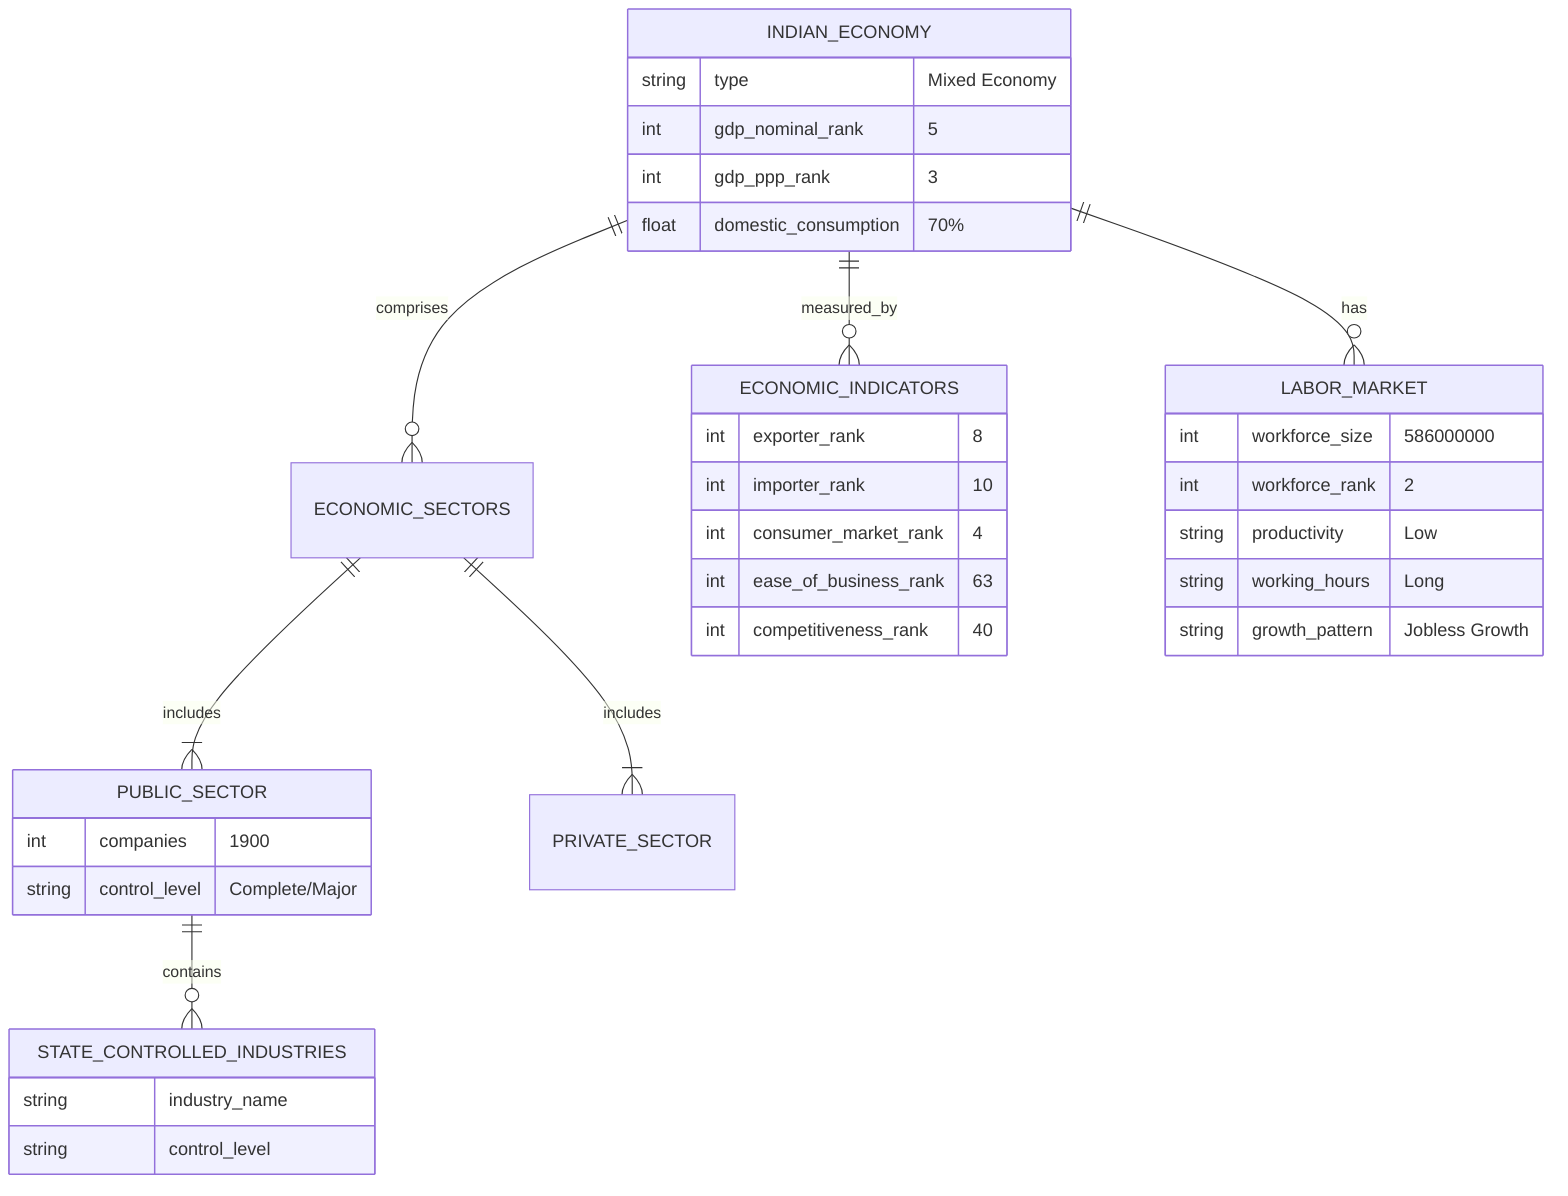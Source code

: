 erDiagram
    INDIAN_ECONOMY {
        string type "Mixed Economy"
        int gdp_nominal_rank "5"
        int gdp_ppp_rank "3"
        float domestic_consumption "70%"
    }
    
    ECONOMIC_SECTORS {
    }
    
    PUBLIC_SECTOR {
        int companies "1900"
        string control_level "Complete/Major"
    }
    
    PRIVATE_SECTOR {
    }
    
    STATE_CONTROLLED_INDUSTRIES {
        string industry_name
        string control_level
    }
    
    ECONOMIC_INDICATORS {
        int exporter_rank "8"
        int importer_rank "10"
        int consumer_market_rank "4"
        int ease_of_business_rank "63"
        int competitiveness_rank "40"
    }
    
    LABOR_MARKET {
        int workforce_size "586000000"
        int workforce_rank "2"
        string productivity "Low"
        string working_hours "Long"
        string growth_pattern "Jobless Growth"
    }
    
    INDIAN_ECONOMY ||--o{ ECONOMIC_SECTORS : comprises
    ECONOMIC_SECTORS ||--|{ PUBLIC_SECTOR : includes
    ECONOMIC_SECTORS ||--|{ PRIVATE_SECTOR : includes
    PUBLIC_SECTOR ||--o{ STATE_CONTROLLED_INDUSTRIES : contains
    INDIAN_ECONOMY ||--o{ ECONOMIC_INDICATORS : measured_by
    INDIAN_ECONOMY ||--o{ LABOR_MARKET : has